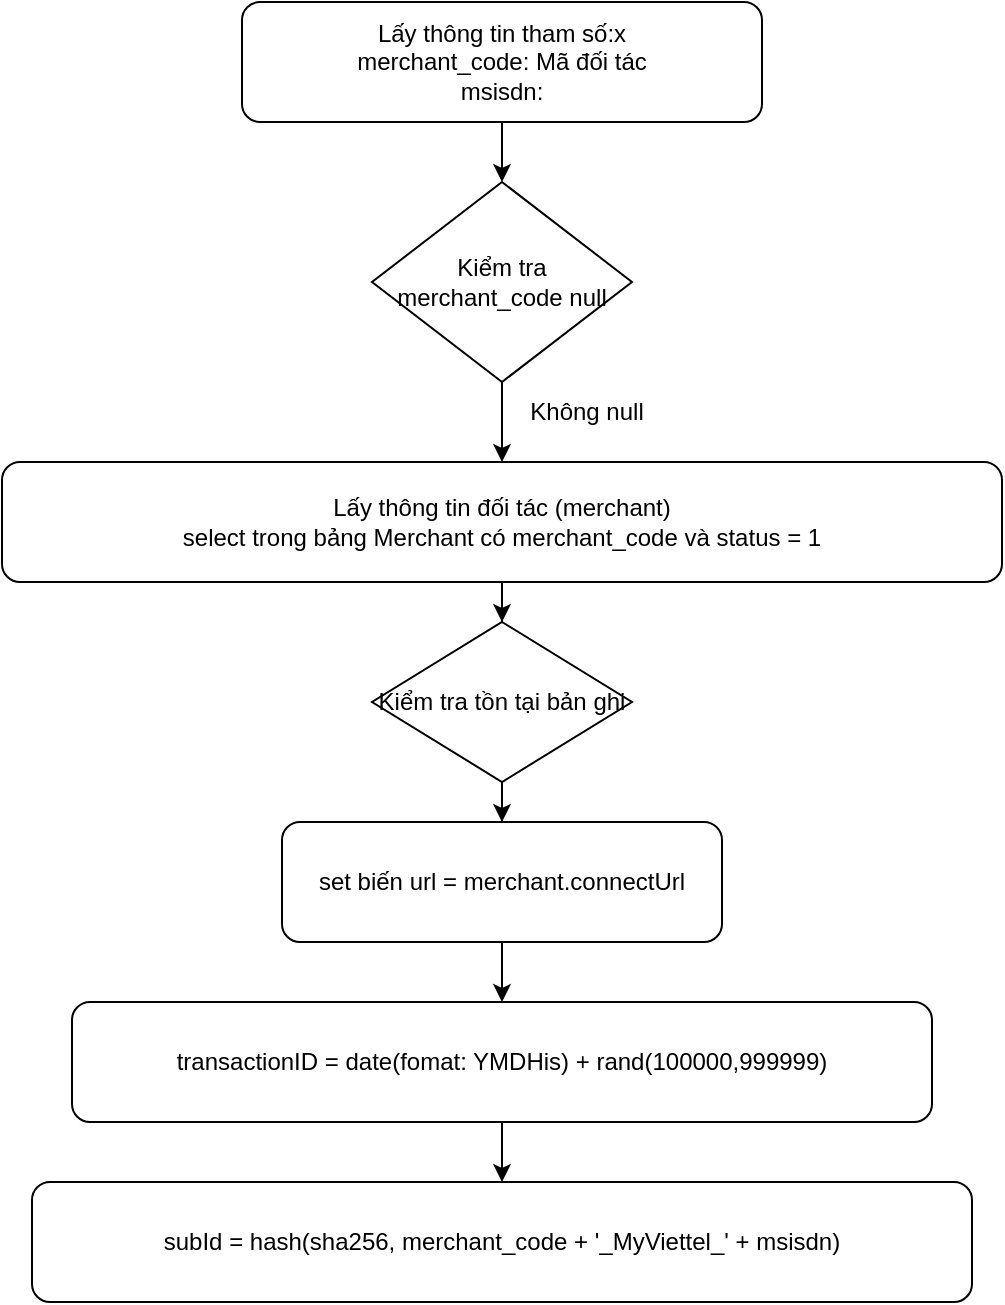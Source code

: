 <mxfile version="20.5.1" type="github">
  <diagram id="Of9K0XV3K-fzxSNCaOFY" name="Trang-1">
    <mxGraphModel dx="1662" dy="769" grid="1" gridSize="10" guides="1" tooltips="1" connect="1" arrows="1" fold="1" page="1" pageScale="1" pageWidth="850" pageHeight="1100" math="0" shadow="0">
      <root>
        <mxCell id="0" />
        <mxCell id="1" parent="0" />
        <mxCell id="izKcfKjHX300lUZ0ldDA-6" value="" style="edgeStyle=orthogonalEdgeStyle;rounded=0;orthogonalLoop=1;jettySize=auto;html=1;" edge="1" parent="1" source="izKcfKjHX300lUZ0ldDA-1" target="izKcfKjHX300lUZ0ldDA-5">
          <mxGeometry relative="1" as="geometry" />
        </mxCell>
        <mxCell id="izKcfKjHX300lUZ0ldDA-1" value="Kiểm tra merchant_code null" style="rhombus;whiteSpace=wrap;html=1;" vertex="1" parent="1">
          <mxGeometry x="375" y="100" width="130" height="100" as="geometry" />
        </mxCell>
        <mxCell id="izKcfKjHX300lUZ0ldDA-4" value="" style="edgeStyle=orthogonalEdgeStyle;rounded=0;orthogonalLoop=1;jettySize=auto;html=1;" edge="1" parent="1" source="izKcfKjHX300lUZ0ldDA-2" target="izKcfKjHX300lUZ0ldDA-1">
          <mxGeometry relative="1" as="geometry" />
        </mxCell>
        <mxCell id="izKcfKjHX300lUZ0ldDA-2" value="Lấy thông tin tham số:x&lt;br&gt;merchant_code: Mã đối tác&lt;br&gt;msisdn:" style="rounded=1;whiteSpace=wrap;html=1;" vertex="1" parent="1">
          <mxGeometry x="310" y="10" width="260" height="60" as="geometry" />
        </mxCell>
        <mxCell id="izKcfKjHX300lUZ0ldDA-9" value="" style="edgeStyle=orthogonalEdgeStyle;rounded=0;orthogonalLoop=1;jettySize=auto;html=1;" edge="1" parent="1" source="izKcfKjHX300lUZ0ldDA-5" target="izKcfKjHX300lUZ0ldDA-8">
          <mxGeometry relative="1" as="geometry" />
        </mxCell>
        <mxCell id="izKcfKjHX300lUZ0ldDA-5" value="Lấy thông tin đối tác (merchant)&lt;br&gt;select trong bảng Merchant có merchant_code và status = 1" style="rounded=1;whiteSpace=wrap;html=1;" vertex="1" parent="1">
          <mxGeometry x="190" y="240" width="500" height="60" as="geometry" />
        </mxCell>
        <mxCell id="izKcfKjHX300lUZ0ldDA-7" value="Không null" style="text;html=1;strokeColor=none;fillColor=none;align=center;verticalAlign=middle;whiteSpace=wrap;rounded=0;" vertex="1" parent="1">
          <mxGeometry x="445" y="200" width="75" height="30" as="geometry" />
        </mxCell>
        <mxCell id="izKcfKjHX300lUZ0ldDA-11" value="" style="edgeStyle=orthogonalEdgeStyle;rounded=0;orthogonalLoop=1;jettySize=auto;html=1;" edge="1" parent="1" source="izKcfKjHX300lUZ0ldDA-8" target="izKcfKjHX300lUZ0ldDA-10">
          <mxGeometry relative="1" as="geometry" />
        </mxCell>
        <mxCell id="izKcfKjHX300lUZ0ldDA-8" value="Kiểm tra tồn tại bản ghi" style="rhombus;whiteSpace=wrap;html=1;" vertex="1" parent="1">
          <mxGeometry x="375" y="320" width="130" height="80" as="geometry" />
        </mxCell>
        <mxCell id="izKcfKjHX300lUZ0ldDA-13" value="" style="edgeStyle=orthogonalEdgeStyle;rounded=0;orthogonalLoop=1;jettySize=auto;html=1;" edge="1" parent="1" source="izKcfKjHX300lUZ0ldDA-10" target="izKcfKjHX300lUZ0ldDA-12">
          <mxGeometry relative="1" as="geometry" />
        </mxCell>
        <mxCell id="izKcfKjHX300lUZ0ldDA-10" value="set biến url = merchant.connectUrl" style="rounded=1;whiteSpace=wrap;html=1;" vertex="1" parent="1">
          <mxGeometry x="330" y="420" width="220" height="60" as="geometry" />
        </mxCell>
        <mxCell id="izKcfKjHX300lUZ0ldDA-15" value="" style="edgeStyle=orthogonalEdgeStyle;rounded=0;orthogonalLoop=1;jettySize=auto;html=1;" edge="1" parent="1" source="izKcfKjHX300lUZ0ldDA-12" target="izKcfKjHX300lUZ0ldDA-14">
          <mxGeometry relative="1" as="geometry" />
        </mxCell>
        <mxCell id="izKcfKjHX300lUZ0ldDA-12" value="transactionID = date(fomat: YMDHis) + rand(100000,999999)" style="rounded=1;whiteSpace=wrap;html=1;" vertex="1" parent="1">
          <mxGeometry x="225" y="510" width="430" height="60" as="geometry" />
        </mxCell>
        <mxCell id="izKcfKjHX300lUZ0ldDA-14" value="subId = hash(sha256, merchant_code + &#39;_MyViettel_&#39; + msisdn)" style="rounded=1;whiteSpace=wrap;html=1;" vertex="1" parent="1">
          <mxGeometry x="205" y="600" width="470" height="60" as="geometry" />
        </mxCell>
      </root>
    </mxGraphModel>
  </diagram>
</mxfile>
